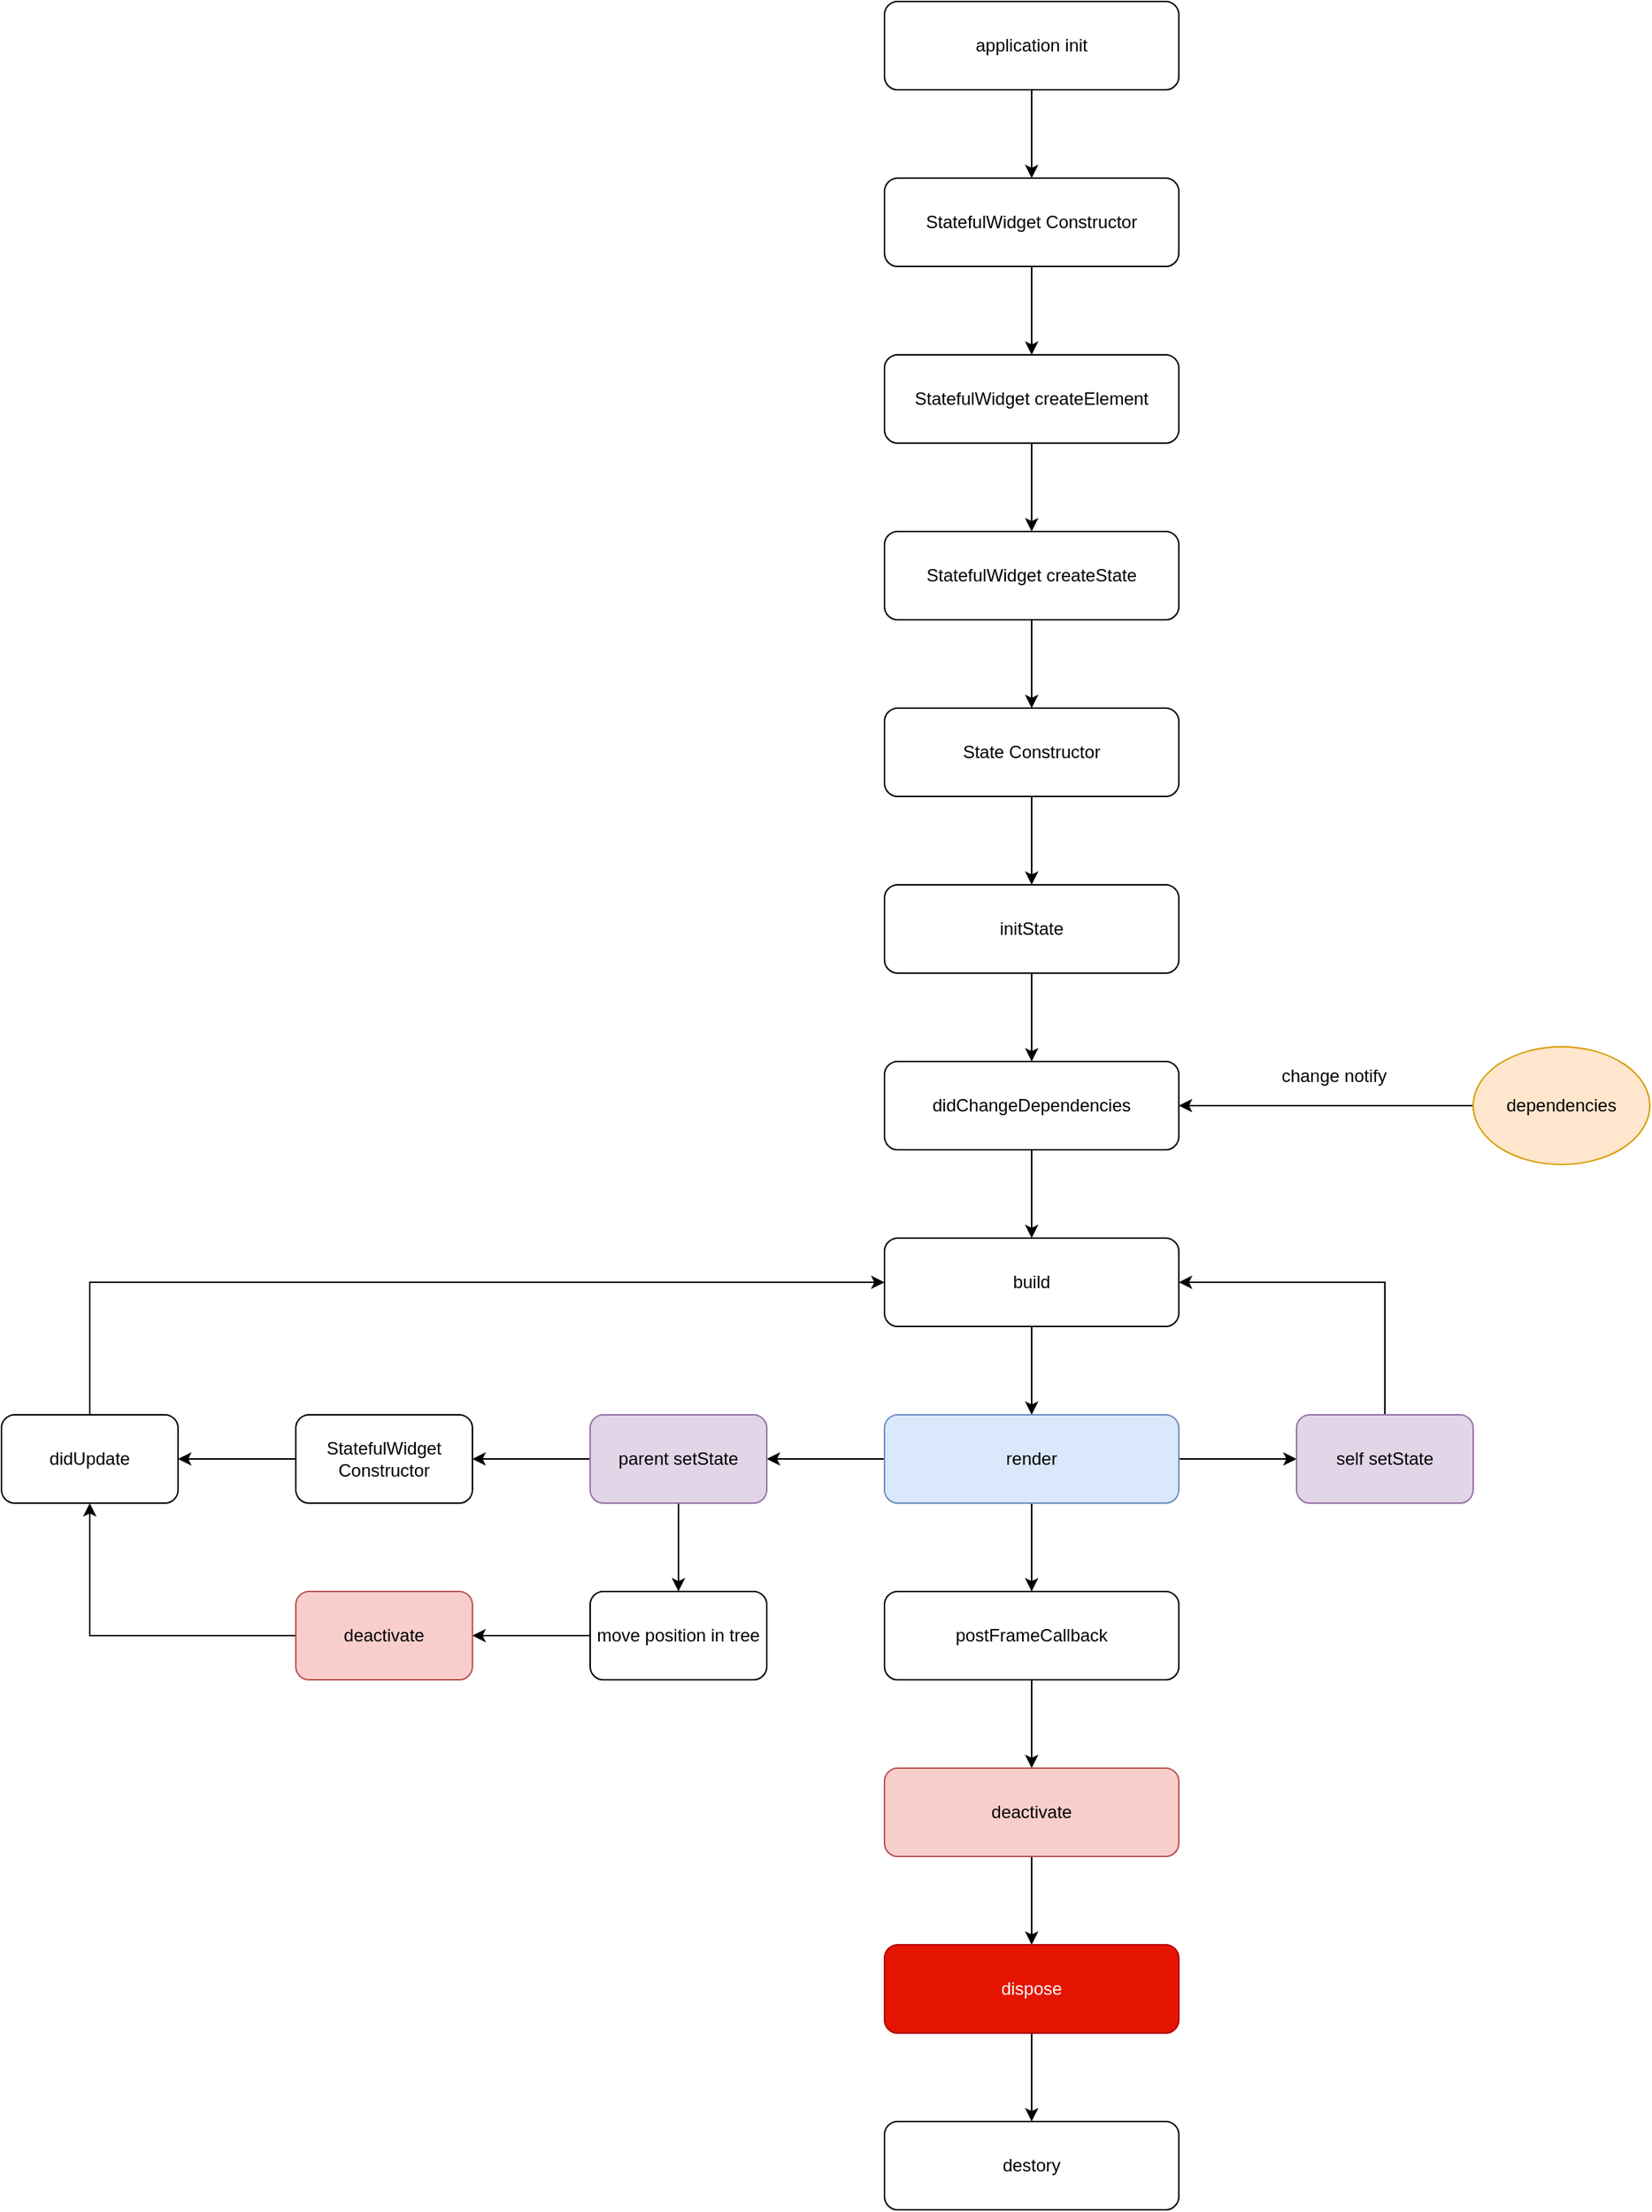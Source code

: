 <mxfile version="14.5.1" type="device"><diagram id="XHR10XSPvIFMXO05mm71" name="第 1 页"><mxGraphModel dx="1613" dy="1794" grid="1" gridSize="10" guides="1" tooltips="1" connect="1" arrows="1" fold="1" page="1" pageScale="1" pageWidth="827" pageHeight="1169" math="0" shadow="0"><root><mxCell id="0"/><mxCell id="1" parent="0"/><mxCell id="yrOUwUF0Gv2snS8yLRAu-18" style="edgeStyle=orthogonalEdgeStyle;rounded=0;orthogonalLoop=1;jettySize=auto;html=1;entryX=0.5;entryY=0;entryDx=0;entryDy=0;" edge="1" parent="1" source="yrOUwUF0Gv2snS8yLRAu-1" target="yrOUwUF0Gv2snS8yLRAu-2"><mxGeometry relative="1" as="geometry"/></mxCell><mxCell id="yrOUwUF0Gv2snS8yLRAu-1" value="StatefulWidget Constructor" style="rounded=1;whiteSpace=wrap;html=1;" vertex="1" parent="1"><mxGeometry x="120" y="80" width="200" height="60" as="geometry"/></mxCell><mxCell id="yrOUwUF0Gv2snS8yLRAu-19" style="edgeStyle=orthogonalEdgeStyle;rounded=0;orthogonalLoop=1;jettySize=auto;html=1;entryX=0.5;entryY=0;entryDx=0;entryDy=0;" edge="1" parent="1" source="yrOUwUF0Gv2snS8yLRAu-2" target="yrOUwUF0Gv2snS8yLRAu-3"><mxGeometry relative="1" as="geometry"/></mxCell><mxCell id="yrOUwUF0Gv2snS8yLRAu-2" value="StatefulWidget createElement" style="rounded=1;whiteSpace=wrap;html=1;" vertex="1" parent="1"><mxGeometry x="120" y="200" width="200" height="60" as="geometry"/></mxCell><mxCell id="yrOUwUF0Gv2snS8yLRAu-20" style="edgeStyle=orthogonalEdgeStyle;rounded=0;orthogonalLoop=1;jettySize=auto;html=1;entryX=0.5;entryY=0;entryDx=0;entryDy=0;" edge="1" parent="1" source="yrOUwUF0Gv2snS8yLRAu-3" target="yrOUwUF0Gv2snS8yLRAu-4"><mxGeometry relative="1" as="geometry"/></mxCell><mxCell id="yrOUwUF0Gv2snS8yLRAu-3" value="StatefulWidget createState" style="rounded=1;whiteSpace=wrap;html=1;" vertex="1" parent="1"><mxGeometry x="120" y="320" width="200" height="60" as="geometry"/></mxCell><mxCell id="yrOUwUF0Gv2snS8yLRAu-21" style="edgeStyle=orthogonalEdgeStyle;rounded=0;orthogonalLoop=1;jettySize=auto;html=1;entryX=0.5;entryY=0;entryDx=0;entryDy=0;" edge="1" parent="1" source="yrOUwUF0Gv2snS8yLRAu-4" target="yrOUwUF0Gv2snS8yLRAu-9"><mxGeometry relative="1" as="geometry"/></mxCell><mxCell id="yrOUwUF0Gv2snS8yLRAu-4" value="State Constructor" style="rounded=1;whiteSpace=wrap;html=1;" vertex="1" parent="1"><mxGeometry x="120" y="440" width="200" height="60" as="geometry"/></mxCell><mxCell id="yrOUwUF0Gv2snS8yLRAu-23" style="edgeStyle=orthogonalEdgeStyle;rounded=0;orthogonalLoop=1;jettySize=auto;html=1;entryX=0.5;entryY=0;entryDx=0;entryDy=0;" edge="1" parent="1" source="yrOUwUF0Gv2snS8yLRAu-8" target="yrOUwUF0Gv2snS8yLRAu-10"><mxGeometry relative="1" as="geometry"/></mxCell><mxCell id="yrOUwUF0Gv2snS8yLRAu-8" value="didChangeDependencies" style="rounded=1;whiteSpace=wrap;html=1;" vertex="1" parent="1"><mxGeometry x="120" y="680" width="200" height="60" as="geometry"/></mxCell><mxCell id="yrOUwUF0Gv2snS8yLRAu-22" style="edgeStyle=orthogonalEdgeStyle;rounded=0;orthogonalLoop=1;jettySize=auto;html=1;entryX=0.5;entryY=0;entryDx=0;entryDy=0;" edge="1" parent="1" source="yrOUwUF0Gv2snS8yLRAu-9" target="yrOUwUF0Gv2snS8yLRAu-8"><mxGeometry relative="1" as="geometry"/></mxCell><mxCell id="yrOUwUF0Gv2snS8yLRAu-9" value="initState" style="rounded=1;whiteSpace=wrap;html=1;" vertex="1" parent="1"><mxGeometry x="120" y="560" width="200" height="60" as="geometry"/></mxCell><mxCell id="yrOUwUF0Gv2snS8yLRAu-24" style="edgeStyle=orthogonalEdgeStyle;rounded=0;orthogonalLoop=1;jettySize=auto;html=1;entryX=0.5;entryY=0;entryDx=0;entryDy=0;" edge="1" parent="1" source="yrOUwUF0Gv2snS8yLRAu-10" target="yrOUwUF0Gv2snS8yLRAu-11"><mxGeometry relative="1" as="geometry"/></mxCell><mxCell id="yrOUwUF0Gv2snS8yLRAu-10" value="build" style="rounded=1;whiteSpace=wrap;html=1;" vertex="1" parent="1"><mxGeometry x="120" y="800" width="200" height="60" as="geometry"/></mxCell><mxCell id="yrOUwUF0Gv2snS8yLRAu-25" style="edgeStyle=orthogonalEdgeStyle;rounded=0;orthogonalLoop=1;jettySize=auto;html=1;" edge="1" parent="1" source="yrOUwUF0Gv2snS8yLRAu-11" target="yrOUwUF0Gv2snS8yLRAu-12"><mxGeometry relative="1" as="geometry"/></mxCell><mxCell id="yrOUwUF0Gv2snS8yLRAu-33" style="edgeStyle=orthogonalEdgeStyle;rounded=0;orthogonalLoop=1;jettySize=auto;html=1;entryX=1;entryY=0.5;entryDx=0;entryDy=0;" edge="1" parent="1" source="yrOUwUF0Gv2snS8yLRAu-11" target="yrOUwUF0Gv2snS8yLRAu-16"><mxGeometry relative="1" as="geometry"/></mxCell><mxCell id="yrOUwUF0Gv2snS8yLRAu-39" style="edgeStyle=orthogonalEdgeStyle;rounded=0;orthogonalLoop=1;jettySize=auto;html=1;entryX=0;entryY=0.5;entryDx=0;entryDy=0;" edge="1" parent="1" source="yrOUwUF0Gv2snS8yLRAu-11" target="yrOUwUF0Gv2snS8yLRAu-37"><mxGeometry relative="1" as="geometry"/></mxCell><mxCell id="yrOUwUF0Gv2snS8yLRAu-11" value="render" style="rounded=1;whiteSpace=wrap;html=1;fillColor=#dae8fc;strokeColor=#6c8ebf;" vertex="1" parent="1"><mxGeometry x="120" y="920" width="200" height="60" as="geometry"/></mxCell><mxCell id="yrOUwUF0Gv2snS8yLRAu-26" style="edgeStyle=orthogonalEdgeStyle;rounded=0;orthogonalLoop=1;jettySize=auto;html=1;" edge="1" parent="1" source="yrOUwUF0Gv2snS8yLRAu-12" target="yrOUwUF0Gv2snS8yLRAu-14"><mxGeometry relative="1" as="geometry"/></mxCell><mxCell id="yrOUwUF0Gv2snS8yLRAu-12" value="postFrameCallback" style="rounded=1;whiteSpace=wrap;html=1;" vertex="1" parent="1"><mxGeometry x="120" y="1040" width="200" height="60" as="geometry"/></mxCell><mxCell id="yrOUwUF0Gv2snS8yLRAu-30" style="edgeStyle=orthogonalEdgeStyle;rounded=0;orthogonalLoop=1;jettySize=auto;html=1;entryX=0.5;entryY=0;entryDx=0;entryDy=0;" edge="1" parent="1" source="yrOUwUF0Gv2snS8yLRAu-14" target="yrOUwUF0Gv2snS8yLRAu-27"><mxGeometry relative="1" as="geometry"/></mxCell><mxCell id="yrOUwUF0Gv2snS8yLRAu-14" value="deactivate" style="rounded=1;whiteSpace=wrap;html=1;fillColor=#f8cecc;strokeColor=#b85450;" vertex="1" parent="1"><mxGeometry x="120" y="1160" width="200" height="60" as="geometry"/></mxCell><mxCell id="yrOUwUF0Gv2snS8yLRAu-34" style="edgeStyle=orthogonalEdgeStyle;rounded=0;orthogonalLoop=1;jettySize=auto;html=1;" edge="1" parent="1" source="yrOUwUF0Gv2snS8yLRAu-16" target="yrOUwUF0Gv2snS8yLRAu-32"><mxGeometry relative="1" as="geometry"/></mxCell><mxCell id="yrOUwUF0Gv2snS8yLRAu-47" style="edgeStyle=orthogonalEdgeStyle;rounded=0;orthogonalLoop=1;jettySize=auto;html=1;" edge="1" parent="1" source="yrOUwUF0Gv2snS8yLRAu-16" target="yrOUwUF0Gv2snS8yLRAu-46"><mxGeometry relative="1" as="geometry"/></mxCell><mxCell id="yrOUwUF0Gv2snS8yLRAu-16" value="parent setState" style="rounded=1;whiteSpace=wrap;html=1;fillColor=#e1d5e7;strokeColor=#9673a6;" vertex="1" parent="1"><mxGeometry x="-80" y="920" width="120" height="60" as="geometry"/></mxCell><mxCell id="yrOUwUF0Gv2snS8yLRAu-36" style="edgeStyle=orthogonalEdgeStyle;rounded=0;orthogonalLoop=1;jettySize=auto;html=1;entryX=0;entryY=0.5;entryDx=0;entryDy=0;" edge="1" parent="1" source="yrOUwUF0Gv2snS8yLRAu-17" target="yrOUwUF0Gv2snS8yLRAu-10"><mxGeometry relative="1" as="geometry"><Array as="points"><mxPoint x="-420" y="830"/></Array></mxGeometry></mxCell><mxCell id="yrOUwUF0Gv2snS8yLRAu-17" value="didUpdate" style="rounded=1;whiteSpace=wrap;html=1;" vertex="1" parent="1"><mxGeometry x="-480" y="920" width="120" height="60" as="geometry"/></mxCell><mxCell id="yrOUwUF0Gv2snS8yLRAu-31" style="edgeStyle=orthogonalEdgeStyle;rounded=0;orthogonalLoop=1;jettySize=auto;html=1;entryX=0.5;entryY=0;entryDx=0;entryDy=0;" edge="1" parent="1" source="yrOUwUF0Gv2snS8yLRAu-27" target="yrOUwUF0Gv2snS8yLRAu-29"><mxGeometry relative="1" as="geometry"/></mxCell><mxCell id="yrOUwUF0Gv2snS8yLRAu-27" value="dispose" style="rounded=1;whiteSpace=wrap;html=1;fillColor=#e51400;strokeColor=#B20000;fontColor=#ffffff;" vertex="1" parent="1"><mxGeometry x="120" y="1280" width="200" height="60" as="geometry"/></mxCell><mxCell id="yrOUwUF0Gv2snS8yLRAu-29" value="destory" style="rounded=1;whiteSpace=wrap;html=1;" vertex="1" parent="1"><mxGeometry x="120" y="1400" width="200" height="60" as="geometry"/></mxCell><mxCell id="yrOUwUF0Gv2snS8yLRAu-35" style="edgeStyle=orthogonalEdgeStyle;rounded=0;orthogonalLoop=1;jettySize=auto;html=1;entryX=1;entryY=0.5;entryDx=0;entryDy=0;" edge="1" parent="1" source="yrOUwUF0Gv2snS8yLRAu-32" target="yrOUwUF0Gv2snS8yLRAu-17"><mxGeometry relative="1" as="geometry"/></mxCell><mxCell id="yrOUwUF0Gv2snS8yLRAu-32" value="StatefulWidget Constructor" style="rounded=1;whiteSpace=wrap;html=1;" vertex="1" parent="1"><mxGeometry x="-280" y="920" width="120" height="60" as="geometry"/></mxCell><mxCell id="yrOUwUF0Gv2snS8yLRAu-40" style="edgeStyle=orthogonalEdgeStyle;rounded=0;orthogonalLoop=1;jettySize=auto;html=1;entryX=1;entryY=0.5;entryDx=0;entryDy=0;" edge="1" parent="1" source="yrOUwUF0Gv2snS8yLRAu-37" target="yrOUwUF0Gv2snS8yLRAu-10"><mxGeometry relative="1" as="geometry"><Array as="points"><mxPoint x="460" y="830"/></Array></mxGeometry></mxCell><mxCell id="yrOUwUF0Gv2snS8yLRAu-37" value="self setState" style="rounded=1;whiteSpace=wrap;html=1;fillColor=#e1d5e7;strokeColor=#9673a6;" vertex="1" parent="1"><mxGeometry x="400" y="920" width="120" height="60" as="geometry"/></mxCell><mxCell id="yrOUwUF0Gv2snS8yLRAu-42" style="edgeStyle=orthogonalEdgeStyle;rounded=0;orthogonalLoop=1;jettySize=auto;html=1;entryX=1;entryY=0.5;entryDx=0;entryDy=0;" edge="1" parent="1" source="yrOUwUF0Gv2snS8yLRAu-41" target="yrOUwUF0Gv2snS8yLRAu-8"><mxGeometry relative="1" as="geometry"/></mxCell><mxCell id="yrOUwUF0Gv2snS8yLRAu-41" value="dependencies" style="ellipse;whiteSpace=wrap;html=1;fillColor=#ffe6cc;strokeColor=#d79b00;" vertex="1" parent="1"><mxGeometry x="520" y="670" width="120" height="80" as="geometry"/></mxCell><mxCell id="yrOUwUF0Gv2snS8yLRAu-43" value="change notify" style="text;html=1;align=center;verticalAlign=middle;resizable=0;points=[];autosize=1;" vertex="1" parent="1"><mxGeometry x="380" y="680" width="90" height="20" as="geometry"/></mxCell><mxCell id="yrOUwUF0Gv2snS8yLRAu-53" style="edgeStyle=orthogonalEdgeStyle;rounded=0;orthogonalLoop=1;jettySize=auto;html=1;" edge="1" parent="1" source="yrOUwUF0Gv2snS8yLRAu-46" target="yrOUwUF0Gv2snS8yLRAu-52"><mxGeometry relative="1" as="geometry"/></mxCell><mxCell id="yrOUwUF0Gv2snS8yLRAu-46" value="move position in tree" style="rounded=1;whiteSpace=wrap;html=1;" vertex="1" parent="1"><mxGeometry x="-80" y="1040" width="120" height="60" as="geometry"/></mxCell><mxCell id="yrOUwUF0Gv2snS8yLRAu-54" style="edgeStyle=orthogonalEdgeStyle;rounded=0;orthogonalLoop=1;jettySize=auto;html=1;entryX=0.5;entryY=1;entryDx=0;entryDy=0;" edge="1" parent="1" source="yrOUwUF0Gv2snS8yLRAu-52" target="yrOUwUF0Gv2snS8yLRAu-17"><mxGeometry relative="1" as="geometry"/></mxCell><mxCell id="yrOUwUF0Gv2snS8yLRAu-52" value="deactivate" style="rounded=1;whiteSpace=wrap;html=1;fillColor=#f8cecc;strokeColor=#b85450;" vertex="1" parent="1"><mxGeometry x="-280" y="1040" width="120" height="60" as="geometry"/></mxCell><mxCell id="yrOUwUF0Gv2snS8yLRAu-56" style="edgeStyle=orthogonalEdgeStyle;rounded=0;orthogonalLoop=1;jettySize=auto;html=1;" edge="1" parent="1" source="yrOUwUF0Gv2snS8yLRAu-55" target="yrOUwUF0Gv2snS8yLRAu-1"><mxGeometry relative="1" as="geometry"/></mxCell><mxCell id="yrOUwUF0Gv2snS8yLRAu-55" value="application init" style="rounded=1;whiteSpace=wrap;html=1;" vertex="1" parent="1"><mxGeometry x="120" y="-40" width="200" height="60" as="geometry"/></mxCell></root></mxGraphModel></diagram></mxfile>